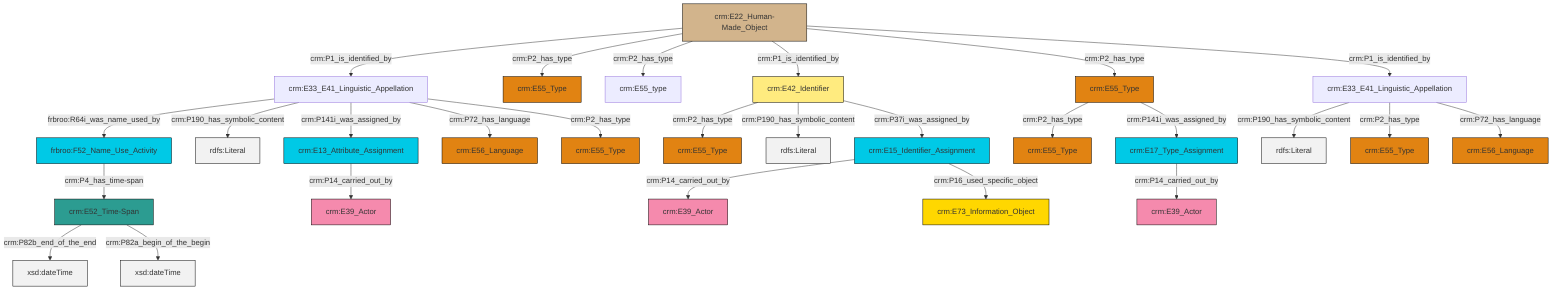 graph TD
classDef Literal fill:#f2f2f2,stroke:#000000;
classDef CRM_Entity fill:#FFFFFF,stroke:#000000;
classDef Temporal_Entity fill:#00C9E6, stroke:#000000;
classDef Type fill:#E18312, stroke:#000000;
classDef Time-Span fill:#2C9C91, stroke:#000000;
classDef Appellation fill:#FFEB7F, stroke:#000000;
classDef Place fill:#008836, stroke:#000000;
classDef Persistent_Item fill:#B266B2, stroke:#000000;
classDef Conceptual_Object fill:#FFD700, stroke:#000000;
classDef Physical_Thing fill:#D2B48C, stroke:#000000;
classDef Actor fill:#f58aad, stroke:#000000;
classDef PC_Classes fill:#4ce600, stroke:#000000;
classDef Multi fill:#cccccc,stroke:#000000;

2["crm:E15_Identifier_Assignment"]:::Temporal_Entity -->|crm:P14_carried_out_by| 3["crm:E39_Actor"]:::Actor
2["crm:E15_Identifier_Assignment"]:::Temporal_Entity -->|crm:P16_used_specific_object| 4["crm:E73_Information_Object"]:::Conceptual_Object
9["crm:E42_Identifier"]:::Appellation -->|crm:P2_has_type| 10["crm:E55_Type"]:::Type
13["crm:E22_Human-Made_Object"]:::Physical_Thing -->|crm:P1_is_identified_by| 15["crm:E33_E41_Linguistic_Appellation"]:::Default
9["crm:E42_Identifier"]:::Appellation -->|crm:P190_has_symbolic_content| 18[rdfs:Literal]:::Literal
13["crm:E22_Human-Made_Object"]:::Physical_Thing -->|crm:P2_has_type| 19["crm:E55_Type"]:::Type
13["crm:E22_Human-Made_Object"]:::Physical_Thing -->|crm:P2_has_type| 24["crm:E55_type"]:::Default
15["crm:E33_E41_Linguistic_Appellation"]:::Default -->|frbroo:R64i_was_name_used_by| 25["frbroo:F52_Name_Use_Activity"]:::Temporal_Entity
27["crm:E55_Type"]:::Type -->|crm:P2_has_type| 28["crm:E55_Type"]:::Type
16["crm:E17_Type_Assignment"]:::Temporal_Entity -->|crm:P14_carried_out_by| 31["crm:E39_Actor"]:::Actor
15["crm:E33_E41_Linguistic_Appellation"]:::Default -->|crm:P190_has_symbolic_content| 32[rdfs:Literal]:::Literal
33["crm:E52_Time-Span"]:::Time-Span -->|crm:P82b_end_of_the_end| 34[xsd:dateTime]:::Literal
27["crm:E55_Type"]:::Type -->|crm:P141i_was_assigned_by| 16["crm:E17_Type_Assignment"]:::Temporal_Entity
9["crm:E42_Identifier"]:::Appellation -->|crm:P37i_was_assigned_by| 2["crm:E15_Identifier_Assignment"]:::Temporal_Entity
15["crm:E33_E41_Linguistic_Appellation"]:::Default -->|crm:P141i_was_assigned_by| 5["crm:E13_Attribute_Assignment"]:::Temporal_Entity
13["crm:E22_Human-Made_Object"]:::Physical_Thing -->|crm:P1_is_identified_by| 9["crm:E42_Identifier"]:::Appellation
13["crm:E22_Human-Made_Object"]:::Physical_Thing -->|crm:P2_has_type| 27["crm:E55_Type"]:::Type
33["crm:E52_Time-Span"]:::Time-Span -->|crm:P82a_begin_of_the_begin| 42[xsd:dateTime]:::Literal
11["crm:E33_E41_Linguistic_Appellation"]:::Default -->|crm:P190_has_symbolic_content| 43[rdfs:Literal]:::Literal
5["crm:E13_Attribute_Assignment"]:::Temporal_Entity -->|crm:P14_carried_out_by| 38["crm:E39_Actor"]:::Actor
11["crm:E33_E41_Linguistic_Appellation"]:::Default -->|crm:P2_has_type| 0["crm:E55_Type"]:::Type
11["crm:E33_E41_Linguistic_Appellation"]:::Default -->|crm:P72_has_language| 20["crm:E56_Language"]:::Type
25["frbroo:F52_Name_Use_Activity"]:::Temporal_Entity -->|crm:P4_has_time-span| 33["crm:E52_Time-Span"]:::Time-Span
15["crm:E33_E41_Linguistic_Appellation"]:::Default -->|crm:P72_has_language| 7["crm:E56_Language"]:::Type
13["crm:E22_Human-Made_Object"]:::Physical_Thing -->|crm:P1_is_identified_by| 11["crm:E33_E41_Linguistic_Appellation"]:::Default
15["crm:E33_E41_Linguistic_Appellation"]:::Default -->|crm:P2_has_type| 22["crm:E55_Type"]:::Type
